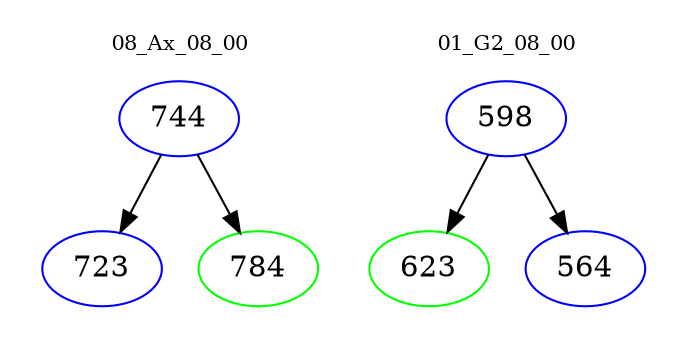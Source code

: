 digraph{
subgraph cluster_0 {
color = white
label = "08_Ax_08_00";
fontsize=10;
T0_744 [label="744", color="blue"]
T0_744 -> T0_723 [color="black"]
T0_723 [label="723", color="blue"]
T0_744 -> T0_784 [color="black"]
T0_784 [label="784", color="green"]
}
subgraph cluster_1 {
color = white
label = "01_G2_08_00";
fontsize=10;
T1_598 [label="598", color="blue"]
T1_598 -> T1_623 [color="black"]
T1_623 [label="623", color="green"]
T1_598 -> T1_564 [color="black"]
T1_564 [label="564", color="blue"]
}
}
